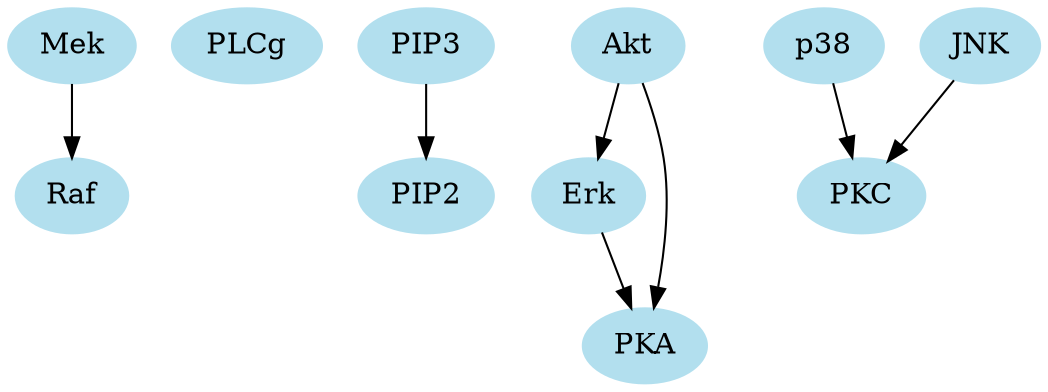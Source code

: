 digraph ofzo {
node [color=lightblue2, style=filled];
"Raf";
"Mek";
"PLCg";
"PIP2";
"PIP3";
"Erk";
"Akt";
"PKA";
"PKC";
"p38";
"JNK";
"JNK" -> "PKC";
"Erk" -> "PKA";
"Akt" -> "Erk";
"p38" -> "PKC";
"PIP3" -> "PIP2";
"Akt" -> "PKA";
"Mek" -> "Raf";
}
